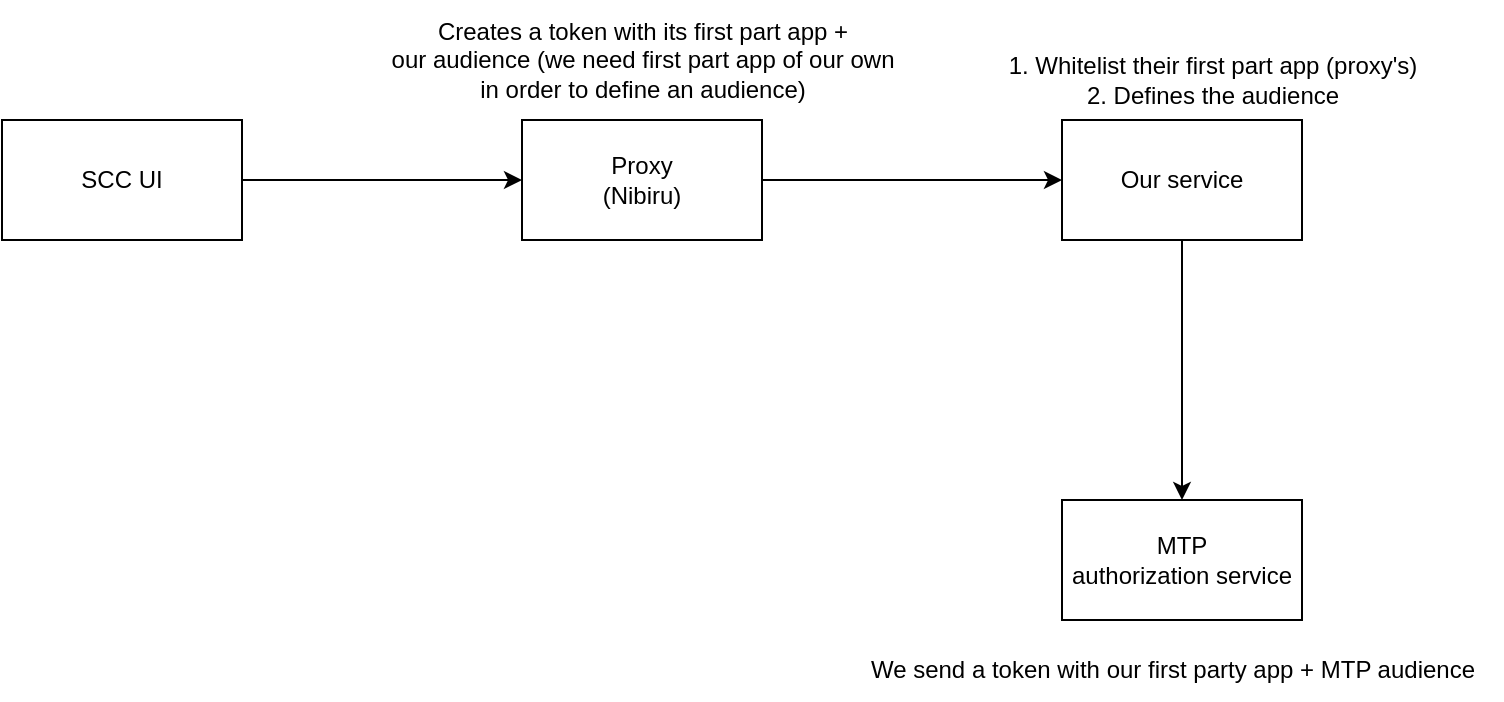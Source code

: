 <mxfile version="24.1.0" type="github">
  <diagram name="Page-1" id="lKkpOl0N-vDJBf6Z6UZ7">
    <mxGraphModel dx="1688" dy="809" grid="1" gridSize="10" guides="1" tooltips="1" connect="1" arrows="1" fold="1" page="1" pageScale="1" pageWidth="850" pageHeight="1100" math="0" shadow="0">
      <root>
        <mxCell id="0" />
        <mxCell id="1" parent="0" />
        <mxCell id="3rE0xgJi3MGNeFt5-G63-3" style="edgeStyle=orthogonalEdgeStyle;rounded=0;orthogonalLoop=1;jettySize=auto;html=1;exitX=1;exitY=0.5;exitDx=0;exitDy=0;" edge="1" parent="1" source="3rE0xgJi3MGNeFt5-G63-1" target="3rE0xgJi3MGNeFt5-G63-2">
          <mxGeometry relative="1" as="geometry" />
        </mxCell>
        <mxCell id="3rE0xgJi3MGNeFt5-G63-1" value="SCC UI" style="rounded=0;whiteSpace=wrap;html=1;" vertex="1" parent="1">
          <mxGeometry x="80" y="130" width="120" height="60" as="geometry" />
        </mxCell>
        <mxCell id="3rE0xgJi3MGNeFt5-G63-5" style="edgeStyle=orthogonalEdgeStyle;rounded=0;orthogonalLoop=1;jettySize=auto;html=1;exitX=1;exitY=0.5;exitDx=0;exitDy=0;entryX=0;entryY=0.5;entryDx=0;entryDy=0;" edge="1" parent="1" source="3rE0xgJi3MGNeFt5-G63-2" target="3rE0xgJi3MGNeFt5-G63-4">
          <mxGeometry relative="1" as="geometry" />
        </mxCell>
        <mxCell id="3rE0xgJi3MGNeFt5-G63-2" value="Proxy&lt;div&gt;(Nibiru)&lt;/div&gt;" style="rounded=0;whiteSpace=wrap;html=1;" vertex="1" parent="1">
          <mxGeometry x="340" y="130" width="120" height="60" as="geometry" />
        </mxCell>
        <mxCell id="3rE0xgJi3MGNeFt5-G63-10" style="edgeStyle=orthogonalEdgeStyle;rounded=0;orthogonalLoop=1;jettySize=auto;html=1;exitX=0.5;exitY=1;exitDx=0;exitDy=0;" edge="1" parent="1" source="3rE0xgJi3MGNeFt5-G63-4" target="3rE0xgJi3MGNeFt5-G63-9">
          <mxGeometry relative="1" as="geometry" />
        </mxCell>
        <mxCell id="3rE0xgJi3MGNeFt5-G63-4" value="Our service" style="rounded=0;whiteSpace=wrap;html=1;" vertex="1" parent="1">
          <mxGeometry x="610" y="130" width="120" height="60" as="geometry" />
        </mxCell>
        <mxCell id="3rE0xgJi3MGNeFt5-G63-7" value="Creates a token with its first part app +&lt;div&gt;our audience (we need first part app of our own&lt;/div&gt;&lt;div&gt;in order to define an audience)&lt;/div&gt;" style="text;html=1;align=center;verticalAlign=middle;resizable=0;points=[];autosize=1;strokeColor=none;fillColor=none;" vertex="1" parent="1">
          <mxGeometry x="265" y="70" width="270" height="60" as="geometry" />
        </mxCell>
        <mxCell id="3rE0xgJi3MGNeFt5-G63-8" value="1. Whitelist their first part app (proxy&#39;s)&lt;div&gt;2. Defines the audience&lt;/div&gt;" style="text;html=1;align=center;verticalAlign=middle;resizable=0;points=[];autosize=1;strokeColor=none;fillColor=none;" vertex="1" parent="1">
          <mxGeometry x="570" y="90" width="230" height="40" as="geometry" />
        </mxCell>
        <mxCell id="3rE0xgJi3MGNeFt5-G63-9" value="MTP&lt;div&gt;authorization service&lt;/div&gt;" style="rounded=0;whiteSpace=wrap;html=1;" vertex="1" parent="1">
          <mxGeometry x="610" y="320" width="120" height="60" as="geometry" />
        </mxCell>
        <mxCell id="3rE0xgJi3MGNeFt5-G63-11" value="We send a token with our first party app + MTP audience" style="text;html=1;align=center;verticalAlign=middle;resizable=0;points=[];autosize=1;strokeColor=none;fillColor=none;" vertex="1" parent="1">
          <mxGeometry x="500" y="390" width="330" height="30" as="geometry" />
        </mxCell>
      </root>
    </mxGraphModel>
  </diagram>
</mxfile>
